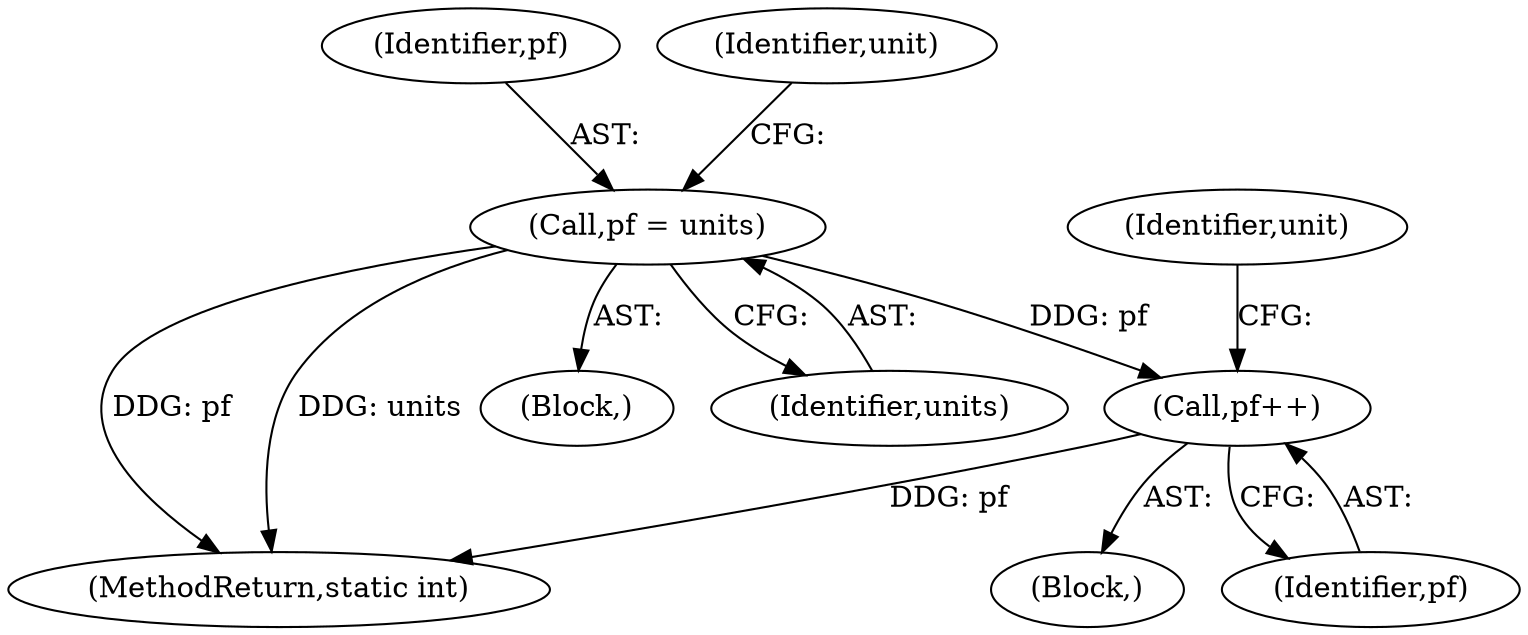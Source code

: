 digraph "0_linux_58ccd2d31e502c37e108b285bf3d343eb00c235b@pointer" {
"1000278" [label="(Call,pf++)"];
"1000268" [label="(Call,pf = units)"];
"1000279" [label="(Identifier,pf)"];
"1000316" [label="(MethodReturn,static int)"];
"1000281" [label="(Identifier,unit)"];
"1000277" [label="(Block,)"];
"1000278" [label="(Call,pf++)"];
"1000268" [label="(Call,pf = units)"];
"1000269" [label="(Identifier,pf)"];
"1000272" [label="(Identifier,unit)"];
"1000267" [label="(Block,)"];
"1000270" [label="(Identifier,units)"];
"1000278" -> "1000277"  [label="AST: "];
"1000278" -> "1000279"  [label="CFG: "];
"1000279" -> "1000278"  [label="AST: "];
"1000281" -> "1000278"  [label="CFG: "];
"1000278" -> "1000316"  [label="DDG: pf"];
"1000268" -> "1000278"  [label="DDG: pf"];
"1000268" -> "1000267"  [label="AST: "];
"1000268" -> "1000270"  [label="CFG: "];
"1000269" -> "1000268"  [label="AST: "];
"1000270" -> "1000268"  [label="AST: "];
"1000272" -> "1000268"  [label="CFG: "];
"1000268" -> "1000316"  [label="DDG: pf"];
"1000268" -> "1000316"  [label="DDG: units"];
}
